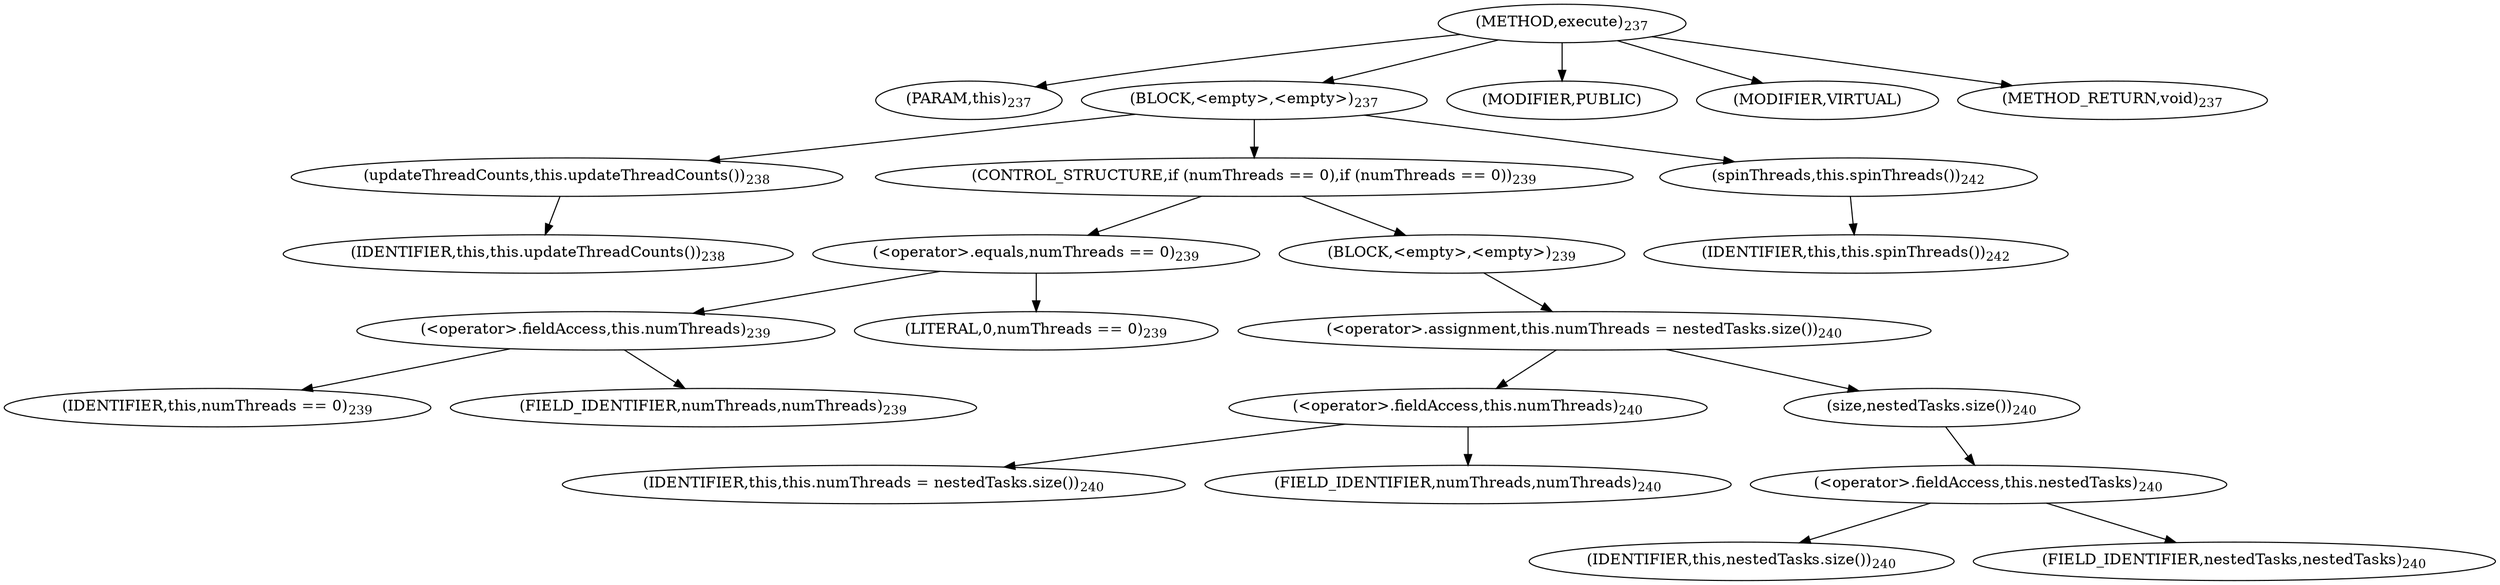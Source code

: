 digraph "execute" {  
"217" [label = <(METHOD,execute)<SUB>237</SUB>> ]
"29" [label = <(PARAM,this)<SUB>237</SUB>> ]
"218" [label = <(BLOCK,&lt;empty&gt;,&lt;empty&gt;)<SUB>237</SUB>> ]
"219" [label = <(updateThreadCounts,this.updateThreadCounts())<SUB>238</SUB>> ]
"28" [label = <(IDENTIFIER,this,this.updateThreadCounts())<SUB>238</SUB>> ]
"220" [label = <(CONTROL_STRUCTURE,if (numThreads == 0),if (numThreads == 0))<SUB>239</SUB>> ]
"221" [label = <(&lt;operator&gt;.equals,numThreads == 0)<SUB>239</SUB>> ]
"222" [label = <(&lt;operator&gt;.fieldAccess,this.numThreads)<SUB>239</SUB>> ]
"223" [label = <(IDENTIFIER,this,numThreads == 0)<SUB>239</SUB>> ]
"224" [label = <(FIELD_IDENTIFIER,numThreads,numThreads)<SUB>239</SUB>> ]
"225" [label = <(LITERAL,0,numThreads == 0)<SUB>239</SUB>> ]
"226" [label = <(BLOCK,&lt;empty&gt;,&lt;empty&gt;)<SUB>239</SUB>> ]
"227" [label = <(&lt;operator&gt;.assignment,this.numThreads = nestedTasks.size())<SUB>240</SUB>> ]
"228" [label = <(&lt;operator&gt;.fieldAccess,this.numThreads)<SUB>240</SUB>> ]
"229" [label = <(IDENTIFIER,this,this.numThreads = nestedTasks.size())<SUB>240</SUB>> ]
"230" [label = <(FIELD_IDENTIFIER,numThreads,numThreads)<SUB>240</SUB>> ]
"231" [label = <(size,nestedTasks.size())<SUB>240</SUB>> ]
"232" [label = <(&lt;operator&gt;.fieldAccess,this.nestedTasks)<SUB>240</SUB>> ]
"233" [label = <(IDENTIFIER,this,nestedTasks.size())<SUB>240</SUB>> ]
"234" [label = <(FIELD_IDENTIFIER,nestedTasks,nestedTasks)<SUB>240</SUB>> ]
"235" [label = <(spinThreads,this.spinThreads())<SUB>242</SUB>> ]
"30" [label = <(IDENTIFIER,this,this.spinThreads())<SUB>242</SUB>> ]
"236" [label = <(MODIFIER,PUBLIC)> ]
"237" [label = <(MODIFIER,VIRTUAL)> ]
"238" [label = <(METHOD_RETURN,void)<SUB>237</SUB>> ]
  "217" -> "29" 
  "217" -> "218" 
  "217" -> "236" 
  "217" -> "237" 
  "217" -> "238" 
  "218" -> "219" 
  "218" -> "220" 
  "218" -> "235" 
  "219" -> "28" 
  "220" -> "221" 
  "220" -> "226" 
  "221" -> "222" 
  "221" -> "225" 
  "222" -> "223" 
  "222" -> "224" 
  "226" -> "227" 
  "227" -> "228" 
  "227" -> "231" 
  "228" -> "229" 
  "228" -> "230" 
  "231" -> "232" 
  "232" -> "233" 
  "232" -> "234" 
  "235" -> "30" 
}
